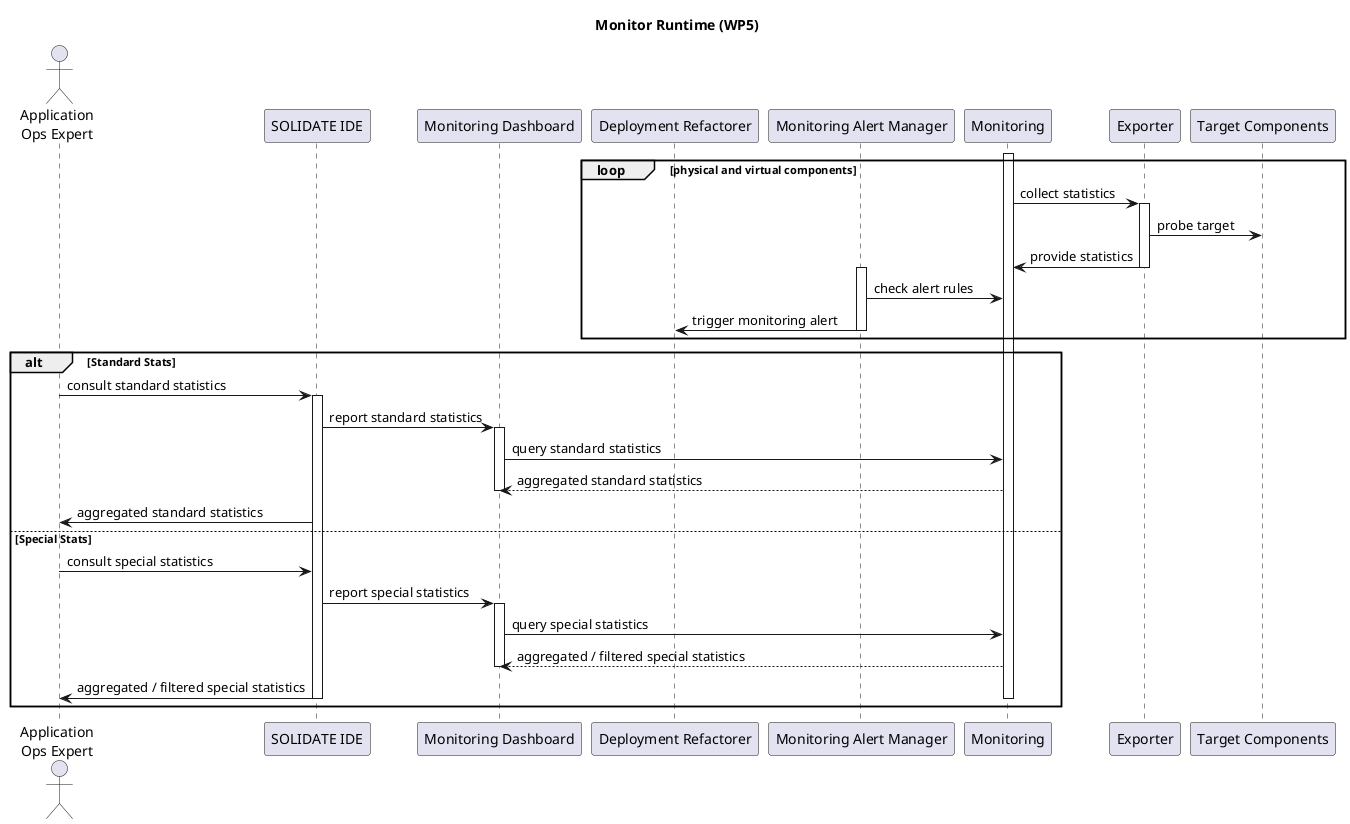 @startuml

title Monitor Runtime (WP5)

actor "Application\nOps Expert" as ops
participant "SOLIDATE IDE" as ide
participant "Monitoring Dashboard" as dash
participant “Deployment Refactorer” as dr
participant “Monitoring Alert Manager” as alert_mngr
participant  "Monitoring" as monitoring
participant "Exporter" as software
participant "Target Components" as hardware

activate monitoring

loop physical and virtual components
  monitoring->software: collect statistics
  activate software
  software->hardware: probe target
  software->monitoring: provide statistics
  deactivate software
  activate alert_mngr
  monitoring<-alert_mngr: check alert rules
  alert_mngr->dr: trigger monitoring alert
  deactivate alert_mngr
end

alt Standard Stats
  ops->ide: consult standard statistics
  activate ide
  ide->dash: report standard statistics
  activate dash
  dash->monitoring: query standard statistics
  monitoring-->dash: aggregated standard statistics
  deactivate dash
  ide->ops: aggregated standard statistics
else Special Stats
  ops->ide: consult special statistics
  ide->dash: report special statistics
  activate dash
  dash->monitoring: query special statistics
  monitoring-->dash: aggregated / filtered special statistics
  deactivate dash
ide->ops: aggregated / filtered special statistics

deactivate ide
deactivate monitoring
end
@enduml
